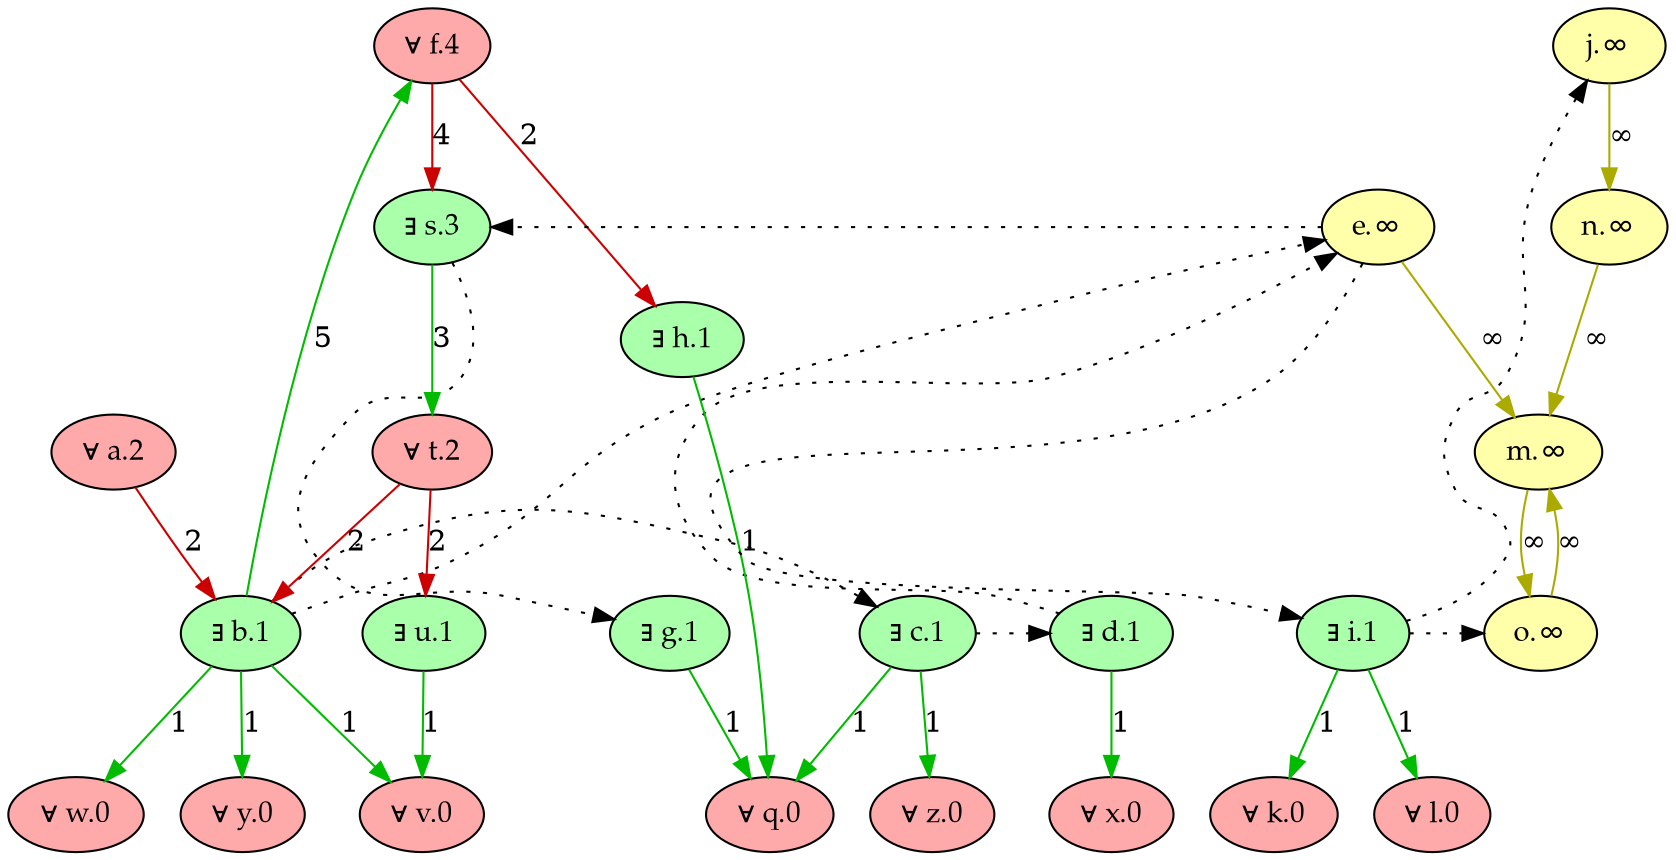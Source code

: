 digraph {
    rankdir="TB"
    node [style=filled fontname="Palatino"]
    node [fillcolor="#AAFFAA"]
    "u" [label="∃ u.1"]
    "b" [label="∃ b.1"]
    "c" [label="∃ c.1"]
    "d" [label="∃ d.1"]
    "i" [label="∃ i.1"]
    "g" [label="∃ g.1"]
    "h" [label="∃ h.1"]
    "s" [label="∃ s.3"]
    node [fillcolor="#FFAAAA"]
    "v" [label="∀ v.0"]
    "z" [label="∀ z.0"]
    "y" [label="∀ y.0"]
    "x" [label="∀ x.0"]
    "w" [label="∀ w.0"]
    "q" [label="∀ q.0"]
    "l" [label="∀ l.0"]
    "k" [label="∀ k.0"]
    "a" [label="∀ a.2"]
    "t" [label="∀ t.2"]
    "f" [label="∀ f.4"]
    node [fillcolor="#FFFFAA"]
    "j" [label="j.∞"]
    "e" [label="e.∞"]
    "o" [label="o.∞"]
    "n" [label="n.∞"]
    "m" [label="m.∞"]
  edge [color="#CC0000" style="solid" dir="forward" label="2"]
        "a" -> "b" 
        "t" -> "b" 
        "f" -> "h" 
        "t" -> "u" 
  edge [color="#00BB00" style="solid" dir="forward" label="5"]
        "b" -> "f" 
  edge [color="#00BB00" style="solid" dir="forward" label="1"]
        "i" -> "k" 
        "i" -> "l" 
        "g" -> "q" 
        "h" -> "q" 
        "c" -> "q" 
        "b" -> "v" 
        "u" -> "v" 
        "b" -> "w" 
        "d" -> "x" 
        "b" -> "y" 
        "c" -> "z" 
  edge [color="#AAAA00" style="solid" dir="forward" label="∞"]
        "e" -> "m" 
        "o" -> "m" 
        "n" -> "m" 
        "j" -> "n" 
        "m" -> "o" 
  edge [color="#CC0000" style="solid" dir="forward" label="4"]
        "f" -> "s" 
  edge [color="#00BB00" style="solid" dir="forward" label="3"]
        "s" -> "t" 
  edge [color="black" style="dotted" dir="forward" label="" constraint=false]
        "b" -> "c" 
        "c" -> "d" 
        "b" -> "e" 
        "d" -> "e" 
        "s" -> "g" 
        "e" -> "i" 
        "i" -> "j" 
        "i" -> "o" 
        "e" -> "s" 
    {rank = max v z y x w q l k}
    {rank = min f}
}
